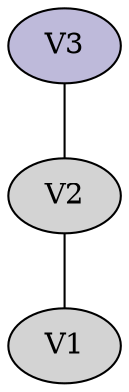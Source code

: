 graph colored {
node [style=filled colorscheme="set312"];
V2--V1;
V3--V2;
V3[fillcolor="2"];
V3[fillcolor="3"];
}